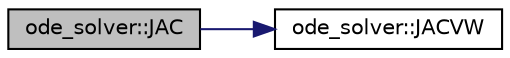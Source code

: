 digraph G
{
  edge [fontname="Helvetica",fontsize="10",labelfontname="Helvetica",labelfontsize="10"];
  node [fontname="Helvetica",fontsize="10",shape=record];
  rankdir=LR;
  Node1 [label="ode_solver::JAC",height=0.2,width=0.4,color="black", fillcolor="grey75", style="filled" fontcolor="black"];
  Node1 -> Node2 [color="midnightblue",fontsize="10",style="solid",fontname="Helvetica"];
  Node2 [label="ode_solver::JACVW",height=0.2,width=0.4,color="black", fillcolor="white", style="filled",URL="$namespaceode__solver.html#a287d93b5f2aa82dc7b7ada5d3edf1445"];
}
